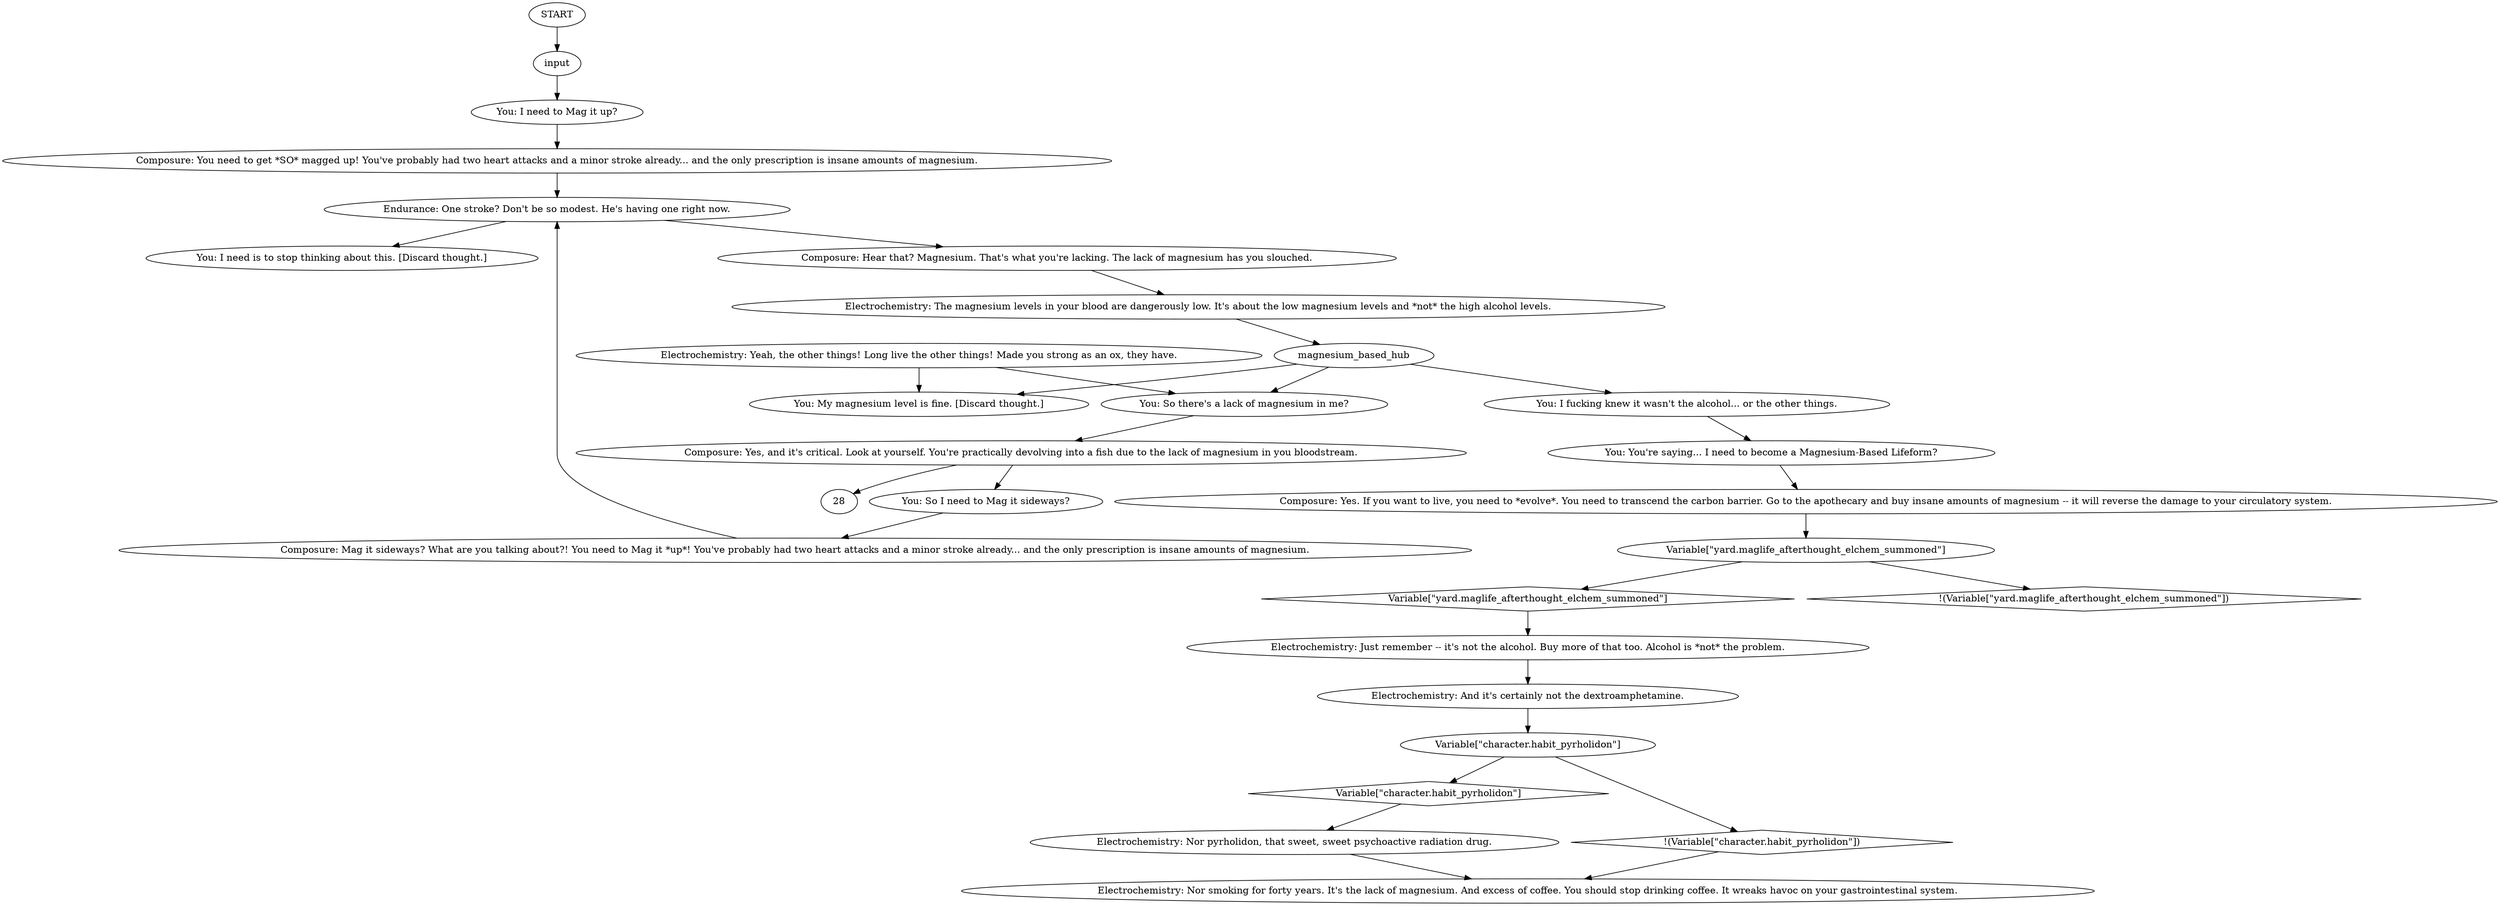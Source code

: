 # THOUGHT / MAGNESIUM BASED LIFE FORM
# MAGNESIUM BASED LIFE FORM INITIATION
#
#triggered in Cuno dialogue; as an Obsession!
# ==================================================
digraph G {
	  0 [label="START"];
	  1 [label="input"];
	  2 [label="Electrochemistry: Nor pyrholidon, that sweet, sweet psychoactive radiation drug."];
	  3 [label="You: So there's a lack of magnesium in me?"];
	  4 [label="Electrochemistry: And it's certainly not the dextroamphetamine."];
	  5 [label="Electrochemistry: Nor smoking for forty years. It's the lack of magnesium. And excess of coffee. You should stop drinking coffee. It wreaks havoc on your gastrointestinal system."];
	  6 [label="Variable[\"character.habit_pyrholidon\"]"];
	  7 [label="Variable[\"character.habit_pyrholidon\"]", shape=diamond];
	  8 [label="!(Variable[\"character.habit_pyrholidon\"])", shape=diamond];
	  9 [label="You: I fucking knew it wasn't the alcohol... or the other things."];
	  10 [label="Composure: You need to get *SO* magged up! You've probably had two heart attacks and a minor stroke already... and the only prescription is insane amounts of magnesium."];
	  11 [label="Composure: Yes, and it's critical. Look at yourself. You're practically devolving into a fish due to the lack of magnesium in you bloodstream."];
	  12 [label="Electrochemistry: The magnesium levels in your blood are dangerously low. It's about the low magnesium levels and *not* the high alcohol levels."];
	  13 [label="You: I need is to stop thinking about this. [Discard thought.]"];
	  14 [label="You: My magnesium level is fine. [Discard thought.]"];
	  15 [label="Composure: Yes. If you want to live, you need to *evolve*. You need to transcend the carbon barrier. Go to the apothecary and buy insane amounts of magnesium -- it will reverse the damage to your circulatory system."];
	  16 [label="Variable[\"yard.maglife_afterthought_elchem_summoned\"]"];
	  17 [label="Variable[\"yard.maglife_afterthought_elchem_summoned\"]", shape=diamond];
	  18 [label="!(Variable[\"yard.maglife_afterthought_elchem_summoned\"])", shape=diamond];
	  19 [label="Endurance: One stroke? Don't be so modest. He's having one right now."];
	  20 [label="Electrochemistry: Just remember -- it's not the alcohol. Buy more of that too. Alcohol is *not* the problem."];
	  21 [label="You: So I need to Mag it sideways?"];
	  22 [label="Composure: Mag it sideways? What are you talking about?! You need to Mag it *up*! You've probably had two heart attacks and a minor stroke already... and the only prescription is insane amounts of magnesium."];
	  23 [label="magnesium_based_hub"];
	  24 [label="Electrochemistry: Yeah, the other things! Long live the other things! Made you strong as an ox, they have."];
	  25 [label="You: You're saying... I need to become a Magnesium-Based Lifeform?"];
	  26 [label="Composure: Hear that? Magnesium. That's what you're lacking. The lack of magnesium has you slouched."];
	  27 [label="You: I need to Mag it up?"];
	  0 -> 1
	  1 -> 27
	  2 -> 5
	  3 -> 11
	  4 -> 6
	  6 -> 8
	  6 -> 7
	  7 -> 2
	  8 -> 5
	  9 -> 25
	  10 -> 19
	  11 -> 28
	  11 -> 21
	  12 -> 23
	  15 -> 16
	  16 -> 17
	  16 -> 18
	  17 -> 20
	  19 -> 26
	  19 -> 13
	  20 -> 4
	  21 -> 22
	  22 -> 19
	  23 -> 9
	  23 -> 3
	  23 -> 14
	  24 -> 3
	  24 -> 14
	  25 -> 15
	  26 -> 12
	  27 -> 10
}

